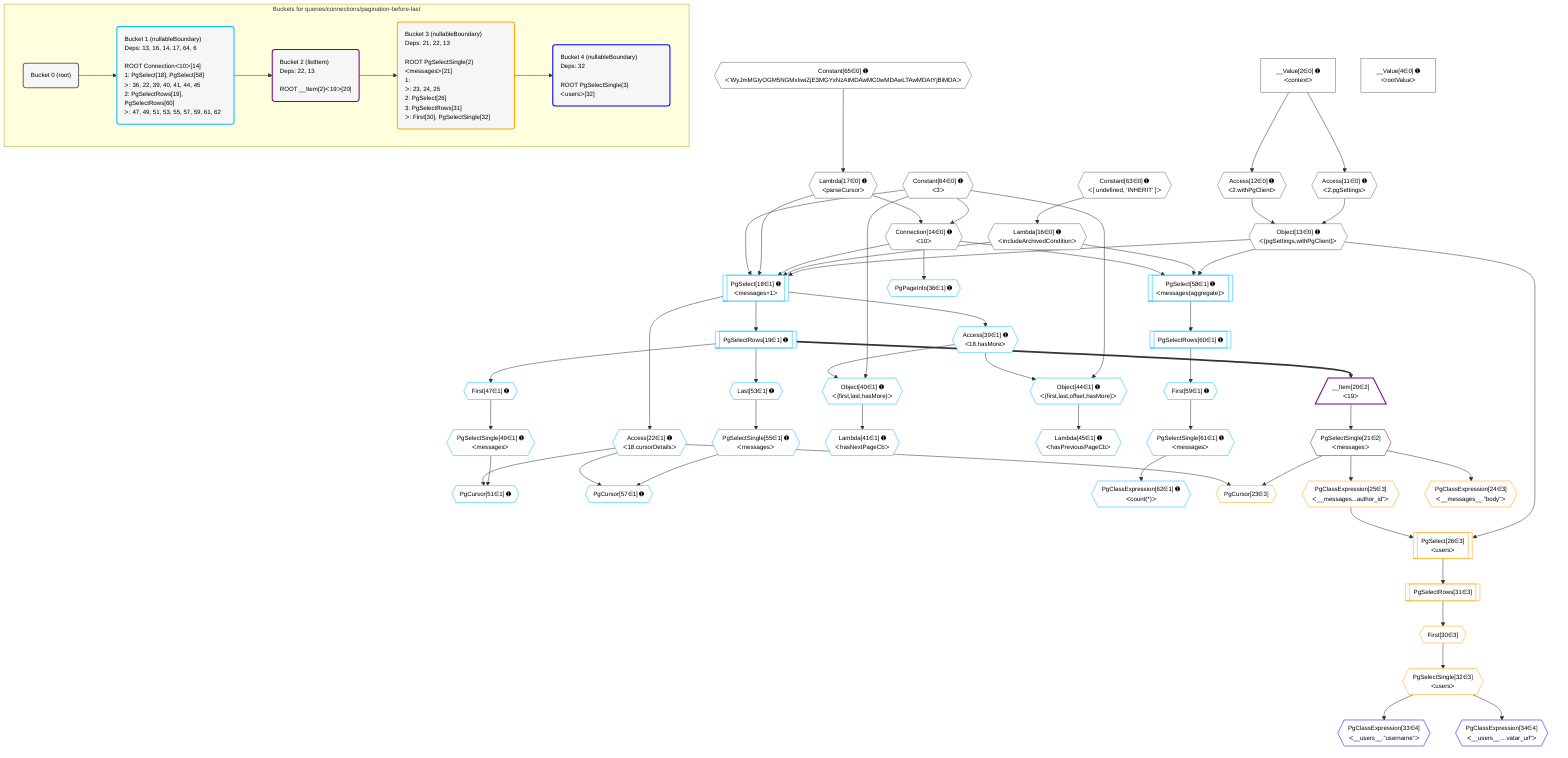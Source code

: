 %%{init: {'themeVariables': { 'fontSize': '12px'}}}%%
graph TD
    classDef path fill:#eee,stroke:#000,color:#000
    classDef plan fill:#fff,stroke-width:1px,color:#000
    classDef itemplan fill:#fff,stroke-width:2px,color:#000
    classDef unbatchedplan fill:#dff,stroke-width:1px,color:#000
    classDef sideeffectplan fill:#fcc,stroke-width:2px,color:#000
    classDef bucket fill:#f6f6f6,color:#000,stroke-width:2px,text-align:left


    %% plan dependencies
    Object13{{"Object[13∈0] ➊<br />ᐸ{pgSettings,withPgClient}ᐳ"}}:::plan
    Access11{{"Access[11∈0] ➊<br />ᐸ2.pgSettingsᐳ"}}:::plan
    Access12{{"Access[12∈0] ➊<br />ᐸ2.withPgClientᐳ"}}:::plan
    Access11 & Access12 --> Object13
    Connection14{{"Connection[14∈0] ➊<br />ᐸ10ᐳ"}}:::plan
    Constant64{{"Constant[64∈0] ➊<br />ᐸ3ᐳ"}}:::plan
    Lambda17{{"Lambda[17∈0] ➊<br />ᐸparseCursorᐳ"}}:::plan
    Constant64 & Lambda17 --> Connection14
    __Value2["__Value[2∈0] ➊<br />ᐸcontextᐳ"]:::plan
    __Value2 --> Access11
    __Value2 --> Access12
    Lambda16{{"Lambda[16∈0] ➊<br />ᐸincludeArchivedConditionᐳ"}}:::plan
    Constant63{{"Constant[63∈0] ➊<br />ᐸ[ undefined, 'INHERIT' ]ᐳ"}}:::plan
    Constant63 --> Lambda16
    Constant65{{"Constant[65∈0] ➊<br />ᐸ'WyJmMGIyOGM5NGMxIiwiZjE3MGYxNzAtMDAwMC0wMDAwLTAwMDAtYjBiMDAᐳ"}}:::plan
    Constant65 --> Lambda17
    __Value4["__Value[4∈0] ➊<br />ᐸrootValueᐳ"]:::plan
    PgSelect18[["PgSelect[18∈1] ➊<br />ᐸmessages+1ᐳ"]]:::plan
    Object13 & Lambda16 & Connection14 & Lambda17 & Constant64 --> PgSelect18
    Object44{{"Object[44∈1] ➊<br />ᐸ{first,last,offset,hasMore}ᐳ"}}:::plan
    Access39{{"Access[39∈1] ➊<br />ᐸ18.hasMoreᐳ"}}:::plan
    Constant64 & Access39 --> Object44
    Object40{{"Object[40∈1] ➊<br />ᐸ{first,last,hasMore}ᐳ"}}:::plan
    Constant64 & Access39 --> Object40
    PgSelect58[["PgSelect[58∈1] ➊<br />ᐸmessages(aggregate)ᐳ"]]:::plan
    Object13 & Lambda16 & Connection14 --> PgSelect58
    PgCursor51{{"PgCursor[51∈1] ➊"}}:::plan
    PgSelectSingle49{{"PgSelectSingle[49∈1] ➊<br />ᐸmessagesᐳ"}}:::plan
    Access22{{"Access[22∈1] ➊<br />ᐸ18.cursorDetailsᐳ"}}:::plan
    PgSelectSingle49 & Access22 --> PgCursor51
    PgCursor57{{"PgCursor[57∈1] ➊"}}:::plan
    PgSelectSingle55{{"PgSelectSingle[55∈1] ➊<br />ᐸmessagesᐳ"}}:::plan
    PgSelectSingle55 & Access22 --> PgCursor57
    PgSelectRows19[["PgSelectRows[19∈1] ➊"]]:::plan
    PgSelect18 --> PgSelectRows19
    PgSelect18 --> Access22
    PgPageInfo36{{"PgPageInfo[36∈1] ➊"}}:::plan
    Connection14 --> PgPageInfo36
    PgSelect18 --> Access39
    Lambda41{{"Lambda[41∈1] ➊<br />ᐸhasNextPageCbᐳ"}}:::plan
    Object40 --> Lambda41
    Lambda45{{"Lambda[45∈1] ➊<br />ᐸhasPreviousPageCbᐳ"}}:::plan
    Object44 --> Lambda45
    First47{{"First[47∈1] ➊"}}:::plan
    PgSelectRows19 --> First47
    First47 --> PgSelectSingle49
    Last53{{"Last[53∈1] ➊"}}:::plan
    PgSelectRows19 --> Last53
    Last53 --> PgSelectSingle55
    First59{{"First[59∈1] ➊"}}:::plan
    PgSelectRows60[["PgSelectRows[60∈1] ➊"]]:::plan
    PgSelectRows60 --> First59
    PgSelect58 --> PgSelectRows60
    PgSelectSingle61{{"PgSelectSingle[61∈1] ➊<br />ᐸmessagesᐳ"}}:::plan
    First59 --> PgSelectSingle61
    PgClassExpression62{{"PgClassExpression[62∈1] ➊<br />ᐸcount(*)ᐳ"}}:::plan
    PgSelectSingle61 --> PgClassExpression62
    __Item20[/"__Item[20∈2]<br />ᐸ19ᐳ"\]:::itemplan
    PgSelectRows19 ==> __Item20
    PgSelectSingle21{{"PgSelectSingle[21∈2]<br />ᐸmessagesᐳ"}}:::plan
    __Item20 --> PgSelectSingle21
    PgCursor23{{"PgCursor[23∈3]"}}:::plan
    PgSelectSingle21 & Access22 --> PgCursor23
    PgSelect26[["PgSelect[26∈3]<br />ᐸusersᐳ"]]:::plan
    PgClassExpression25{{"PgClassExpression[25∈3]<br />ᐸ__messages...author_id”ᐳ"}}:::plan
    Object13 & PgClassExpression25 --> PgSelect26
    PgClassExpression24{{"PgClassExpression[24∈3]<br />ᐸ__messages__.”body”ᐳ"}}:::plan
    PgSelectSingle21 --> PgClassExpression24
    PgSelectSingle21 --> PgClassExpression25
    First30{{"First[30∈3]"}}:::plan
    PgSelectRows31[["PgSelectRows[31∈3]"]]:::plan
    PgSelectRows31 --> First30
    PgSelect26 --> PgSelectRows31
    PgSelectSingle32{{"PgSelectSingle[32∈3]<br />ᐸusersᐳ"}}:::plan
    First30 --> PgSelectSingle32
    PgClassExpression33{{"PgClassExpression[33∈4]<br />ᐸ__users__.”username”ᐳ"}}:::plan
    PgSelectSingle32 --> PgClassExpression33
    PgClassExpression34{{"PgClassExpression[34∈4]<br />ᐸ__users__....vatar_url”ᐳ"}}:::plan
    PgSelectSingle32 --> PgClassExpression34

    %% define steps

    subgraph "Buckets for queries/connections/pagination-before-last"
    Bucket0("Bucket 0 (root)"):::bucket
    classDef bucket0 stroke:#696969
    class Bucket0,__Value2,__Value4,Access11,Access12,Object13,Connection14,Lambda16,Lambda17,Constant63,Constant64,Constant65 bucket0
    Bucket1("Bucket 1 (nullableBoundary)<br />Deps: 13, 16, 14, 17, 64, 6<br /><br />ROOT Connectionᐸ10ᐳ[14]<br />1: PgSelect[18], PgSelect[58]<br />ᐳ: 36, 22, 39, 40, 41, 44, 45<br />2: PgSelectRows[19], PgSelectRows[60]<br />ᐳ: 47, 49, 51, 53, 55, 57, 59, 61, 62"):::bucket
    classDef bucket1 stroke:#00bfff
    class Bucket1,PgSelect18,PgSelectRows19,Access22,PgPageInfo36,Access39,Object40,Lambda41,Object44,Lambda45,First47,PgSelectSingle49,PgCursor51,Last53,PgSelectSingle55,PgCursor57,PgSelect58,First59,PgSelectRows60,PgSelectSingle61,PgClassExpression62 bucket1
    Bucket2("Bucket 2 (listItem)<br />Deps: 22, 13<br /><br />ROOT __Item{2}ᐸ19ᐳ[20]"):::bucket
    classDef bucket2 stroke:#7f007f
    class Bucket2,__Item20,PgSelectSingle21 bucket2
    Bucket3("Bucket 3 (nullableBoundary)<br />Deps: 21, 22, 13<br /><br />ROOT PgSelectSingle{2}ᐸmessagesᐳ[21]<br />1: <br />ᐳ: 23, 24, 25<br />2: PgSelect[26]<br />3: PgSelectRows[31]<br />ᐳ: First[30], PgSelectSingle[32]"):::bucket
    classDef bucket3 stroke:#ffa500
    class Bucket3,PgCursor23,PgClassExpression24,PgClassExpression25,PgSelect26,First30,PgSelectRows31,PgSelectSingle32 bucket3
    Bucket4("Bucket 4 (nullableBoundary)<br />Deps: 32<br /><br />ROOT PgSelectSingle{3}ᐸusersᐳ[32]"):::bucket
    classDef bucket4 stroke:#0000ff
    class Bucket4,PgClassExpression33,PgClassExpression34 bucket4
    Bucket0 --> Bucket1
    Bucket1 --> Bucket2
    Bucket2 --> Bucket3
    Bucket3 --> Bucket4
    end